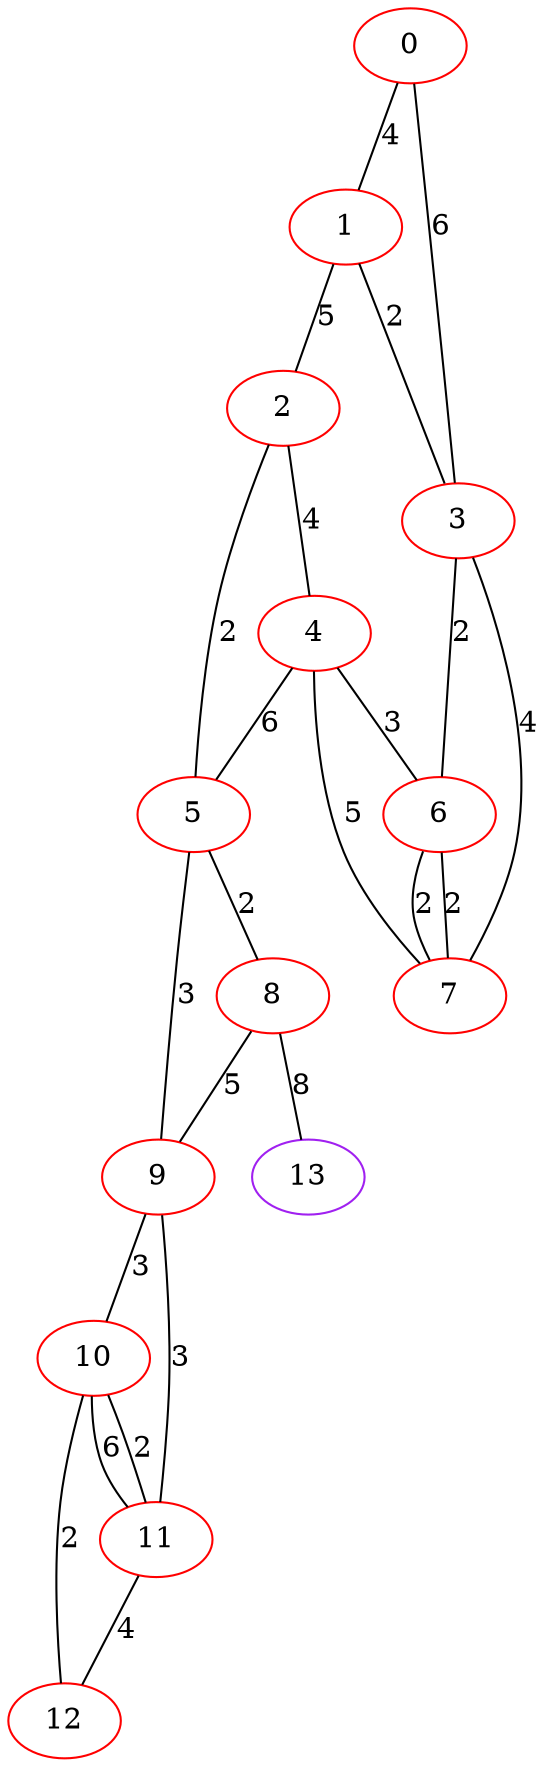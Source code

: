 graph "" {
0 [color=red, weight=1];
1 [color=red, weight=1];
2 [color=red, weight=1];
3 [color=red, weight=1];
4 [color=red, weight=1];
5 [color=red, weight=1];
6 [color=red, weight=1];
7 [color=red, weight=1];
8 [color=red, weight=1];
9 [color=red, weight=1];
10 [color=red, weight=1];
11 [color=red, weight=1];
12 [color=red, weight=1];
13 [color=purple, weight=4];
0 -- 1  [key=0, label=4];
0 -- 3  [key=0, label=6];
1 -- 2  [key=0, label=5];
1 -- 3  [key=0, label=2];
2 -- 4  [key=0, label=4];
2 -- 5  [key=0, label=2];
3 -- 6  [key=0, label=2];
3 -- 7  [key=0, label=4];
4 -- 5  [key=0, label=6];
4 -- 6  [key=0, label=3];
4 -- 7  [key=0, label=5];
5 -- 8  [key=0, label=2];
5 -- 9  [key=0, label=3];
6 -- 7  [key=0, label=2];
6 -- 7  [key=1, label=2];
8 -- 9  [key=0, label=5];
8 -- 13  [key=0, label=8];
9 -- 10  [key=0, label=3];
9 -- 11  [key=0, label=3];
10 -- 11  [key=0, label=6];
10 -- 11  [key=1, label=2];
10 -- 12  [key=0, label=2];
11 -- 12  [key=0, label=4];
}

